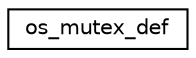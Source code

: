 digraph "Graphical Class Hierarchy"
{
 // LATEX_PDF_SIZE
  edge [fontname="Helvetica",fontsize="10",labelfontname="Helvetica",labelfontsize="10"];
  node [fontname="Helvetica",fontsize="10",shape=record];
  rankdir="LR";
  Node0 [label="os_mutex_def",height=0.2,width=0.4,color="black", fillcolor="white", style="filled",URL="$structos__mutex__def.html",tooltip=" "];
}
